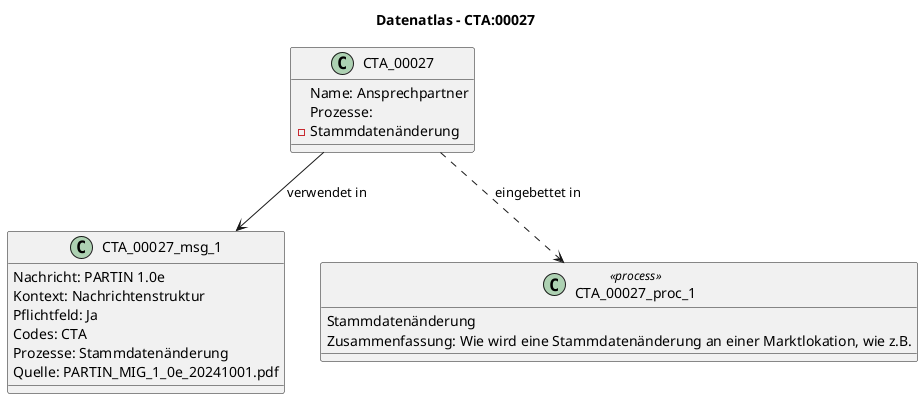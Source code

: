 @startuml
title Datenatlas – CTA:00027
class CTA_00027 {
  Name: Ansprechpartner
  Prozesse:
    - Stammdatenänderung
}
class CTA_00027_msg_1 {
  Nachricht: PARTIN 1.0e
  Kontext: Nachrichtenstruktur
  Pflichtfeld: Ja
  Codes: CTA
  Prozesse: Stammdatenänderung
  Quelle: PARTIN_MIG_1_0e_20241001.pdf
}
CTA_00027 --> CTA_00027_msg_1 : verwendet in
class CTA_00027_proc_1 <<process>> {
  Stammdatenänderung
  Zusammenfassung: Wie wird eine Stammdatenänderung an einer Marktlokation, wie z.B.
}
CTA_00027 ..> CTA_00027_proc_1 : eingebettet in
@enduml